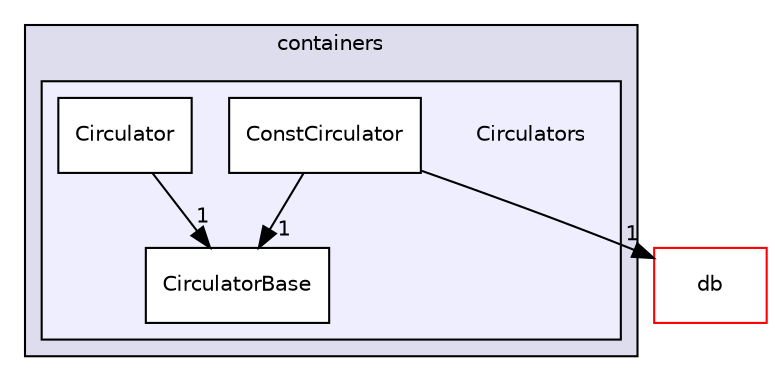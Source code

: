 digraph "src/OpenFOAM/containers/Circulators" {
  bgcolor=transparent;
  compound=true
  node [ fontsize="10", fontname="Helvetica"];
  edge [ labelfontsize="10", labelfontname="Helvetica"];
  subgraph clusterdir_19d0872053bde092be81d7fe3f56cbf7 {
    graph [ bgcolor="#ddddee", pencolor="black", label="containers" fontname="Helvetica", fontsize="10", URL="dir_19d0872053bde092be81d7fe3f56cbf7.html"]
  subgraph clusterdir_95a7e81c1594d83c19708405d7dbc74d {
    graph [ bgcolor="#eeeeff", pencolor="black", label="" URL="dir_95a7e81c1594d83c19708405d7dbc74d.html"];
    dir_95a7e81c1594d83c19708405d7dbc74d [shape=plaintext label="Circulators"];
    dir_fbca522c764ef419cb51e218ce0f8ebc [shape=box label="Circulator" color="black" fillcolor="white" style="filled" URL="dir_fbca522c764ef419cb51e218ce0f8ebc.html"];
    dir_a82de541a3ae3ff38b30bc16fbb29fe5 [shape=box label="CirculatorBase" color="black" fillcolor="white" style="filled" URL="dir_a82de541a3ae3ff38b30bc16fbb29fe5.html"];
    dir_962bbfe8887f5592a9eb6e11136e6af4 [shape=box label="ConstCirculator" color="black" fillcolor="white" style="filled" URL="dir_962bbfe8887f5592a9eb6e11136e6af4.html"];
  }
  }
  dir_63c634f7a7cfd679ac26c67fb30fc32f [shape=box label="db" color="red" URL="dir_63c634f7a7cfd679ac26c67fb30fc32f.html"];
  dir_962bbfe8887f5592a9eb6e11136e6af4->dir_63c634f7a7cfd679ac26c67fb30fc32f [headlabel="1", labeldistance=1.5 headhref="dir_002164_002218.html"];
  dir_962bbfe8887f5592a9eb6e11136e6af4->dir_a82de541a3ae3ff38b30bc16fbb29fe5 [headlabel="1", labeldistance=1.5 headhref="dir_002164_002163.html"];
  dir_fbca522c764ef419cb51e218ce0f8ebc->dir_a82de541a3ae3ff38b30bc16fbb29fe5 [headlabel="1", labeldistance=1.5 headhref="dir_002162_002163.html"];
}
